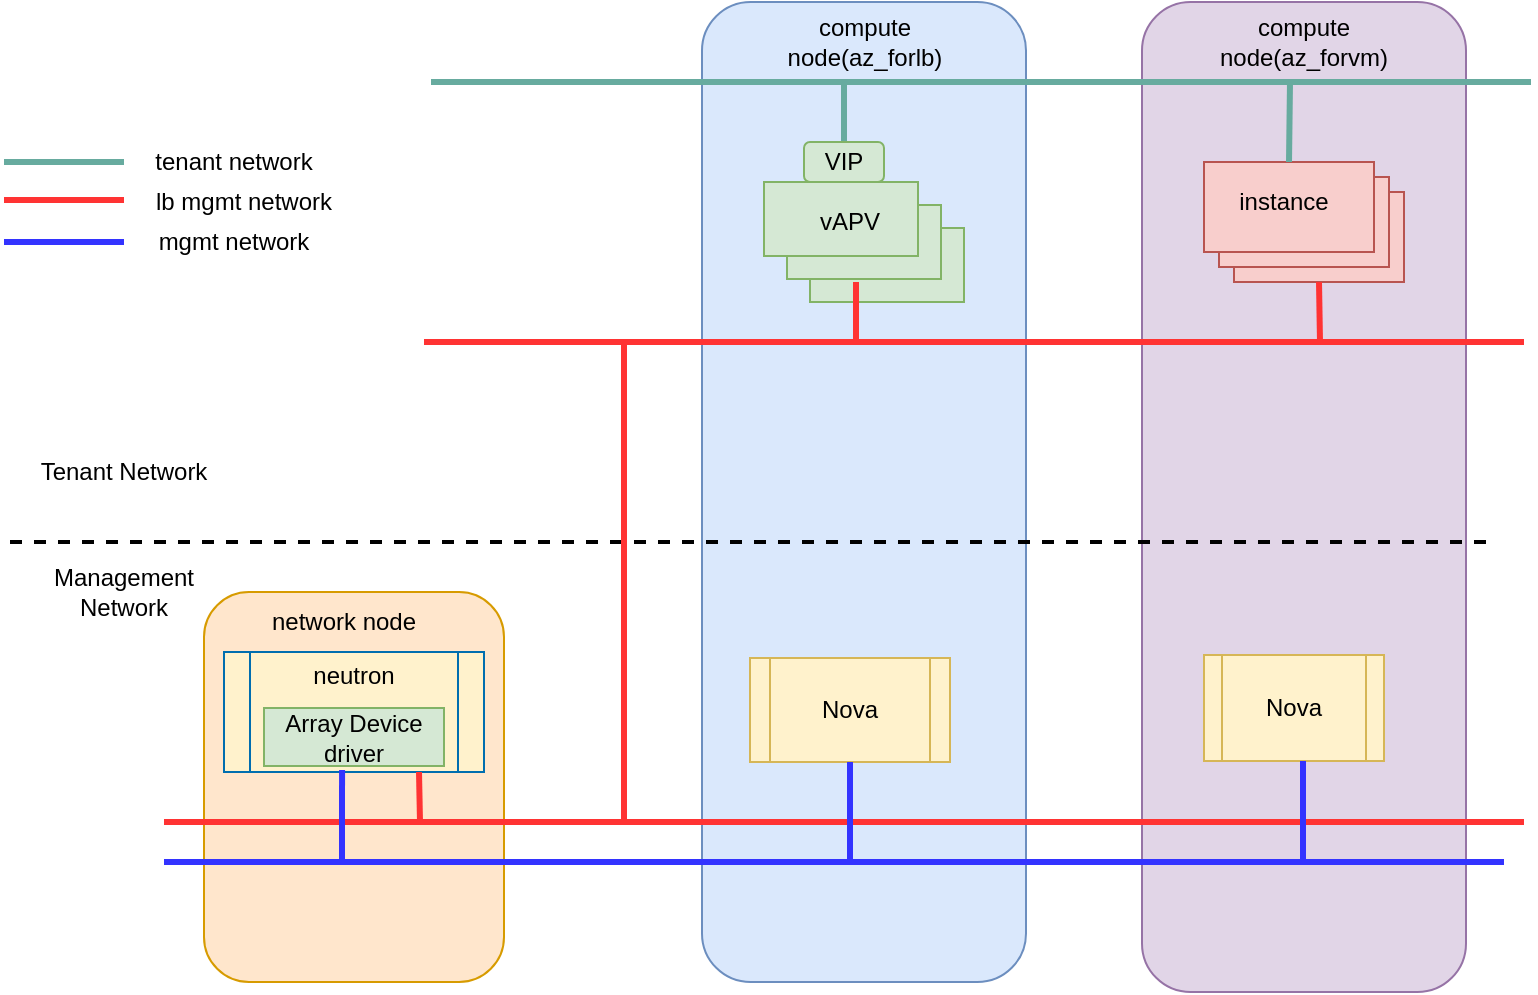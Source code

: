 <mxfile version="10.5.7" type="github"><diagram id="Qx80gGtEnknEm3JL-m-9" name="Page-1"><mxGraphModel dx="918" dy="545" grid="1" gridSize="10" guides="1" tooltips="1" connect="1" arrows="1" fold="1" page="1" pageScale="1" pageWidth="827" pageHeight="1169" math="0" shadow="0"><root><mxCell id="0"/><mxCell id="1" parent="0"/><mxCell id="zyN9riHLbNqvqCSaTRXS-2" value="Tenant Network" style="text;html=1;strokeColor=none;fillColor=none;align=center;verticalAlign=middle;whiteSpace=wrap;rounded=0;" parent="1" vertex="1"><mxGeometry x="50" y="330" width="100" height="30" as="geometry"/></mxCell><mxCell id="zyN9riHLbNqvqCSaTRXS-3" value="Management Network" style="text;html=1;strokeColor=none;fillColor=none;align=center;verticalAlign=middle;whiteSpace=wrap;rounded=0;" parent="1" vertex="1"><mxGeometry x="50" y="390" width="100" height="30" as="geometry"/></mxCell><mxCell id="zyN9riHLbNqvqCSaTRXS-4" value="" style="rounded=1;whiteSpace=wrap;html=1;fillColor=#ffe6cc;strokeColor=#d79b00;" parent="1" vertex="1"><mxGeometry x="140" y="405" width="150" height="195" as="geometry"/></mxCell><mxCell id="zyN9riHLbNqvqCSaTRXS-5" value="" style="rounded=1;whiteSpace=wrap;html=1;fillColor=#e1d5e7;strokeColor=#9673a6;" parent="1" vertex="1"><mxGeometry x="609" y="110" width="162" height="495" as="geometry"/></mxCell><mxCell id="zyN9riHLbNqvqCSaTRXS-7" value="" style="rounded=1;whiteSpace=wrap;html=1;fillColor=#dae8fc;strokeColor=#6c8ebf;" parent="1" vertex="1"><mxGeometry x="389" y="110" width="162" height="490" as="geometry"/></mxCell><mxCell id="zyN9riHLbNqvqCSaTRXS-1" value="" style="endArrow=none;dashed=1;html=1;strokeWidth=2;" parent="1" edge="1"><mxGeometry width="50" height="50" relative="1" as="geometry"><mxPoint x="43" y="380" as="sourcePoint"/><mxPoint x="783" y="380" as="targetPoint"/></mxGeometry></mxCell><mxCell id="zyN9riHLbNqvqCSaTRXS-8" value="network node" style="text;html=1;strokeColor=none;fillColor=none;align=center;verticalAlign=middle;whiteSpace=wrap;rounded=0;" parent="1" vertex="1"><mxGeometry x="160" y="410" width="100" height="20" as="geometry"/></mxCell><mxCell id="S0dZIIywb5dSLWF_NtWc-1" value="" style="endArrow=none;html=1;fillColor=#008a00;strokeColor=#FF3333;strokeWidth=3;" edge="1" parent="1"><mxGeometry width="50" height="50" relative="1" as="geometry"><mxPoint x="120" y="520" as="sourcePoint"/><mxPoint x="800" y="520" as="targetPoint"/></mxGeometry></mxCell><mxCell id="S0dZIIywb5dSLWF_NtWc-2" value="" style="endArrow=none;html=1;strokeWidth=3;fillColor=#6a00ff;strokeColor=#3333FF;" edge="1" parent="1"><mxGeometry width="50" height="50" relative="1" as="geometry"><mxPoint x="120" y="540" as="sourcePoint"/><mxPoint x="790" y="540" as="targetPoint"/></mxGeometry></mxCell><mxCell id="S0dZIIywb5dSLWF_NtWc-3" value="" style="shape=process;whiteSpace=wrap;html=1;backgroundOutline=1;fillColor=#FFF2CC;strokeColor=#006EAF;fontColor=#ffffff;" vertex="1" parent="1"><mxGeometry x="150" y="435" width="130" height="60" as="geometry"/></mxCell><mxCell id="S0dZIIywb5dSLWF_NtWc-4" value="neutron" style="text;html=1;strokeColor=none;fillColor=none;align=center;verticalAlign=middle;whiteSpace=wrap;rounded=0;" vertex="1" parent="1"><mxGeometry x="185" y="443" width="60" height="7" as="geometry"/></mxCell><mxCell id="S0dZIIywb5dSLWF_NtWc-5" value="Array Device driver" style="rounded=0;whiteSpace=wrap;html=1;fillColor=#d5e8d4;strokeColor=#82b366;" vertex="1" parent="1"><mxGeometry x="170" y="463" width="90" height="29" as="geometry"/></mxCell><mxCell id="S0dZIIywb5dSLWF_NtWc-10" value="" style="endArrow=none;html=1;strokeWidth=3;entryX=0.75;entryY=1;entryDx=0;entryDy=0;strokeColor=#FF3333;" edge="1" parent="1" target="S0dZIIywb5dSLWF_NtWc-3"><mxGeometry width="50" height="50" relative="1" as="geometry"><mxPoint x="248" y="520" as="sourcePoint"/><mxPoint x="90" y="550" as="targetPoint"/></mxGeometry></mxCell><mxCell id="S0dZIIywb5dSLWF_NtWc-13" value="" style="endArrow=none;html=1;strokeColor=#3333FF;strokeWidth=3;entryX=0.454;entryY=0.983;entryDx=0;entryDy=0;entryPerimeter=0;" edge="1" parent="1" target="S0dZIIywb5dSLWF_NtWc-3"><mxGeometry width="50" height="50" relative="1" as="geometry"><mxPoint x="209" y="540" as="sourcePoint"/><mxPoint x="90" y="520" as="targetPoint"/></mxGeometry></mxCell><mxCell id="S0dZIIywb5dSLWF_NtWc-14" value="Nova" style="shape=process;whiteSpace=wrap;html=1;backgroundOutline=1;fillColor=#fff2cc;strokeColor=#d6b656;" vertex="1" parent="1"><mxGeometry x="413" y="438" width="100" height="52" as="geometry"/></mxCell><mxCell id="S0dZIIywb5dSLWF_NtWc-15" value="Nova" style="shape=process;whiteSpace=wrap;html=1;backgroundOutline=1;fillColor=#fff2cc;strokeColor=#d6b656;" vertex="1" parent="1"><mxGeometry x="640" y="436.5" width="90" height="53" as="geometry"/></mxCell><mxCell id="S0dZIIywb5dSLWF_NtWc-16" value="" style="endArrow=none;html=1;strokeColor=#FF3333;strokeWidth=3;" edge="1" parent="1"><mxGeometry width="50" height="50" relative="1" as="geometry"><mxPoint x="350" y="520" as="sourcePoint"/><mxPoint x="350" y="280" as="targetPoint"/><Array as="points"><mxPoint x="350" y="435"/></Array></mxGeometry></mxCell><mxCell id="S0dZIIywb5dSLWF_NtWc-17" value="" style="endArrow=none;html=1;strokeColor=#FF3333;strokeWidth=3;" edge="1" parent="1"><mxGeometry width="50" height="50" relative="1" as="geometry"><mxPoint x="250" y="280" as="sourcePoint"/><mxPoint x="800" y="280" as="targetPoint"/></mxGeometry></mxCell><mxCell id="S0dZIIywb5dSLWF_NtWc-19" value="" style="endArrow=none;html=1;strokeColor=#3333FF;strokeWidth=3;entryX=0.5;entryY=1;entryDx=0;entryDy=0;" edge="1" parent="1" target="S0dZIIywb5dSLWF_NtWc-14"><mxGeometry width="50" height="50" relative="1" as="geometry"><mxPoint x="463" y="540" as="sourcePoint"/><mxPoint x="500" y="490" as="targetPoint"/></mxGeometry></mxCell><mxCell id="S0dZIIywb5dSLWF_NtWc-20" value="" style="endArrow=none;html=1;strokeColor=#3333FF;strokeWidth=3;entryX=0.5;entryY=1;entryDx=0;entryDy=0;" edge="1" parent="1"><mxGeometry width="50" height="50" relative="1" as="geometry"><mxPoint x="689.5" y="539.5" as="sourcePoint"/><mxPoint x="689.5" y="489.5" as="targetPoint"/></mxGeometry></mxCell><mxCell id="S0dZIIywb5dSLWF_NtWc-21" value="" style="endArrow=none;html=1;strokeColor=#67AB9F;strokeWidth=3;fillColor=#e1d5e7;" edge="1" parent="1"><mxGeometry width="50" height="50" relative="1" as="geometry"><mxPoint x="253.5" y="150" as="sourcePoint"/><mxPoint x="803.5" y="150" as="targetPoint"/></mxGeometry></mxCell><mxCell id="S0dZIIywb5dSLWF_NtWc-22" value="compute node(az_forlb)" style="text;html=1;strokeColor=none;fillColor=none;align=center;verticalAlign=middle;whiteSpace=wrap;rounded=0;" vertex="1" parent="1"><mxGeometry x="411.5" y="120" width="117" height="20" as="geometry"/></mxCell><mxCell id="S0dZIIywb5dSLWF_NtWc-23" value="compute node(az_forvm)" style="text;html=1;strokeColor=none;fillColor=none;align=center;verticalAlign=middle;whiteSpace=wrap;rounded=0;" vertex="1" parent="1"><mxGeometry x="640" y="115" width="100" height="30" as="geometry"/></mxCell><mxCell id="S0dZIIywb5dSLWF_NtWc-24" value="" style="verticalLabelPosition=bottom;verticalAlign=top;html=1;shape=mxgraph.basic.layered_rect;dx=23;outlineConnect=0;fillColor=#d5e8d4;strokeColor=#82b366;" vertex="1" parent="1"><mxGeometry x="420" y="200" width="100" height="60" as="geometry"/></mxCell><mxCell id="S0dZIIywb5dSLWF_NtWc-25" value="vAPV" style="text;html=1;strokeColor=none;fillColor=none;align=center;verticalAlign=middle;whiteSpace=wrap;rounded=0;" vertex="1" parent="1"><mxGeometry x="443" y="210" width="40" height="20" as="geometry"/></mxCell><mxCell id="S0dZIIywb5dSLWF_NtWc-26" value="" style="endArrow=none;html=1;strokeColor=#67AB9F;strokeWidth=3;exitX=0.5;exitY=0;exitDx=0;exitDy=0;" edge="1" parent="1" source="S0dZIIywb5dSLWF_NtWc-42"><mxGeometry width="50" height="50" relative="1" as="geometry"><mxPoint x="460" y="170" as="sourcePoint"/><mxPoint x="460" y="150" as="targetPoint"/></mxGeometry></mxCell><mxCell id="S0dZIIywb5dSLWF_NtWc-27" value="" style="endArrow=none;html=1;strokeColor=#FF3333;strokeWidth=3;" edge="1" parent="1"><mxGeometry width="50" height="50" relative="1" as="geometry"><mxPoint x="466" y="250" as="sourcePoint"/><mxPoint x="466" y="280" as="targetPoint"/></mxGeometry></mxCell><mxCell id="S0dZIIywb5dSLWF_NtWc-28" value="" style="verticalLabelPosition=bottom;verticalAlign=top;html=1;shape=mxgraph.basic.layered_rect;dx=15;outlineConnect=0;fillColor=#f8cecc;strokeColor=#b85450;" vertex="1" parent="1"><mxGeometry x="640" y="190" width="100" height="60" as="geometry"/></mxCell><mxCell id="S0dZIIywb5dSLWF_NtWc-29" value="instance" style="text;html=1;strokeColor=none;fillColor=none;align=center;verticalAlign=middle;whiteSpace=wrap;rounded=0;" vertex="1" parent="1"><mxGeometry x="650" y="200" width="60" height="20" as="geometry"/></mxCell><mxCell id="S0dZIIywb5dSLWF_NtWc-31" value="" style="endArrow=none;html=1;strokeColor=#67AB9F;strokeWidth=3;exitX=0;exitY=0;exitDx=42.5;exitDy=0;exitPerimeter=0;" edge="1" parent="1" source="S0dZIIywb5dSLWF_NtWc-28"><mxGeometry width="50" height="50" relative="1" as="geometry"><mxPoint x="140" y="270" as="sourcePoint"/><mxPoint x="683" y="150" as="targetPoint"/></mxGeometry></mxCell><mxCell id="S0dZIIywb5dSLWF_NtWc-32" value="" style="endArrow=none;html=1;strokeColor=#FF3333;strokeWidth=3;entryX=0;entryY=0;entryDx=57.5;entryDy=60;entryPerimeter=0;" edge="1" parent="1" target="S0dZIIywb5dSLWF_NtWc-28"><mxGeometry width="50" height="50" relative="1" as="geometry"><mxPoint x="698" y="280" as="sourcePoint"/><mxPoint x="180" y="220" as="targetPoint"/></mxGeometry></mxCell><mxCell id="S0dZIIywb5dSLWF_NtWc-33" value="" style="endArrow=none;html=1;strokeColor=#67AB9F;strokeWidth=3;" edge="1" parent="1"><mxGeometry width="50" height="50" relative="1" as="geometry"><mxPoint x="40" y="190" as="sourcePoint"/><mxPoint x="100" y="190" as="targetPoint"/></mxGeometry></mxCell><mxCell id="S0dZIIywb5dSLWF_NtWc-35" value="" style="endArrow=none;html=1;strokeColor=#FF3333;strokeWidth=3;" edge="1" parent="1"><mxGeometry width="50" height="50" relative="1" as="geometry"><mxPoint x="40" y="209" as="sourcePoint"/><mxPoint x="100" y="209" as="targetPoint"/></mxGeometry></mxCell><mxCell id="S0dZIIywb5dSLWF_NtWc-36" value="" style="endArrow=none;html=1;strokeColor=#3333FF;strokeWidth=3;" edge="1" parent="1"><mxGeometry width="50" height="50" relative="1" as="geometry"><mxPoint x="40" y="230" as="sourcePoint"/><mxPoint x="100" y="230" as="targetPoint"/></mxGeometry></mxCell><mxCell id="S0dZIIywb5dSLWF_NtWc-37" value="tenant network" style="text;html=1;strokeColor=none;fillColor=none;align=center;verticalAlign=middle;whiteSpace=wrap;rounded=0;" vertex="1" parent="1"><mxGeometry x="110" y="180" width="90" height="20" as="geometry"/></mxCell><mxCell id="S0dZIIywb5dSLWF_NtWc-38" value="lb mgmt network" style="text;html=1;strokeColor=none;fillColor=none;align=center;verticalAlign=middle;whiteSpace=wrap;rounded=0;" vertex="1" parent="1"><mxGeometry x="110" y="200" width="100" height="20" as="geometry"/></mxCell><mxCell id="S0dZIIywb5dSLWF_NtWc-39" value="mgmt network" style="text;html=1;strokeColor=none;fillColor=none;align=center;verticalAlign=middle;whiteSpace=wrap;rounded=0;" vertex="1" parent="1"><mxGeometry x="105" y="220" width="100" height="20" as="geometry"/></mxCell><mxCell id="S0dZIIywb5dSLWF_NtWc-42" value="VIP" style="rounded=1;whiteSpace=wrap;html=1;fillColor=#d5e8d4;strokeColor=#82b366;" vertex="1" parent="1"><mxGeometry x="440" y="180" width="40" height="20" as="geometry"/></mxCell></root></mxGraphModel></diagram></mxfile>